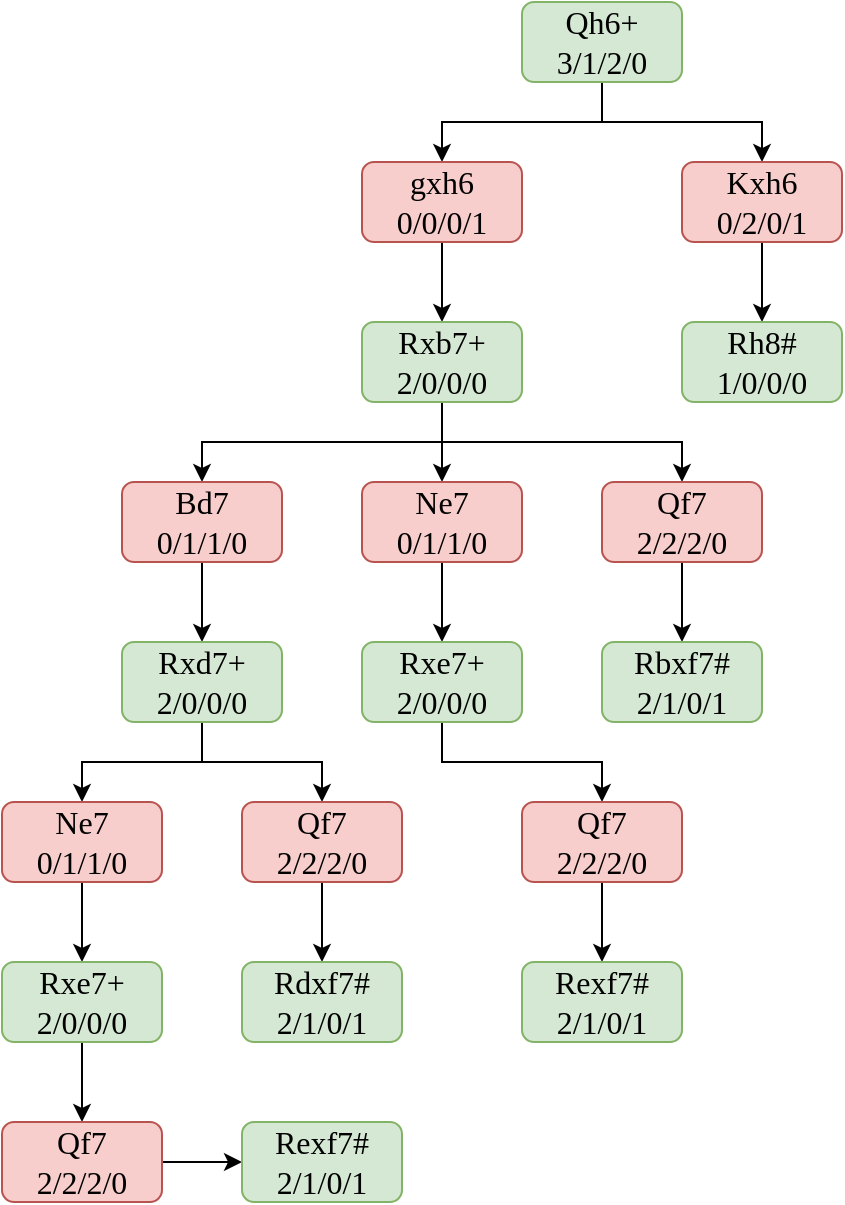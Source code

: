 <mxfile version="24.4.8" type="device">
  <diagram name="Page-1" id="XL02Ip0AQlzXRbUtfJpO">
    <mxGraphModel dx="1323" dy="747" grid="1" gridSize="10" guides="1" tooltips="1" connect="1" arrows="1" fold="1" page="1" pageScale="1" pageWidth="850" pageHeight="1100" math="0" shadow="0">
      <root>
        <mxCell id="0" />
        <mxCell id="1" parent="0" />
        <mxCell id="v_L1f3dkDZgrAzcISWoP-10" style="edgeStyle=orthogonalEdgeStyle;rounded=0;orthogonalLoop=1;jettySize=auto;html=1;entryX=0.5;entryY=0;entryDx=0;entryDy=0;strokeWidth=1;fontFamily=Times New Roman;fontSize=16;" parent="1" source="v_L1f3dkDZgrAzcISWoP-1" target="v_L1f3dkDZgrAzcISWoP-3" edge="1">
          <mxGeometry relative="1" as="geometry" />
        </mxCell>
        <mxCell id="v_L1f3dkDZgrAzcISWoP-11" style="edgeStyle=orthogonalEdgeStyle;rounded=0;orthogonalLoop=1;jettySize=auto;html=1;strokeWidth=1;fontFamily=Times New Roman;fontSize=16;" parent="1" source="v_L1f3dkDZgrAzcISWoP-1" target="v_L1f3dkDZgrAzcISWoP-2" edge="1">
          <mxGeometry relative="1" as="geometry" />
        </mxCell>
        <mxCell id="v_L1f3dkDZgrAzcISWoP-1" value="&lt;div&gt;Qh6+&lt;/div&gt;&lt;div&gt;3/1/2/0&lt;br&gt;&lt;/div&gt;" style="rounded=1;whiteSpace=wrap;html=1;fillColor=#d5e8d4;strokeColor=#82b366;strokeWidth=1;fontFamily=Times New Roman;fontSize=16;" parent="1" vertex="1">
          <mxGeometry x="360" y="80" width="80" height="40" as="geometry" />
        </mxCell>
        <mxCell id="v_L1f3dkDZgrAzcISWoP-9" style="edgeStyle=orthogonalEdgeStyle;rounded=0;orthogonalLoop=1;jettySize=auto;html=1;entryX=0.5;entryY=0;entryDx=0;entryDy=0;strokeWidth=1;fontFamily=Times New Roman;fontSize=16;" parent="1" source="v_L1f3dkDZgrAzcISWoP-2" target="v_L1f3dkDZgrAzcISWoP-5" edge="1">
          <mxGeometry relative="1" as="geometry" />
        </mxCell>
        <mxCell id="v_L1f3dkDZgrAzcISWoP-2" value="&lt;div&gt;Kxh6&lt;/div&gt;&lt;div&gt;0/2/0/1&lt;/div&gt;" style="rounded=1;whiteSpace=wrap;html=1;fillColor=#f8cecc;strokeColor=#b85450;strokeWidth=1;fontFamily=Times New Roman;fontSize=16;" parent="1" vertex="1">
          <mxGeometry x="440" y="160" width="80" height="40" as="geometry" />
        </mxCell>
        <mxCell id="v_L1f3dkDZgrAzcISWoP-8" style="edgeStyle=orthogonalEdgeStyle;rounded=0;orthogonalLoop=1;jettySize=auto;html=1;entryX=0.5;entryY=0;entryDx=0;entryDy=0;strokeWidth=1;fontFamily=Times New Roman;fontSize=16;" parent="1" source="v_L1f3dkDZgrAzcISWoP-3" target="v_L1f3dkDZgrAzcISWoP-4" edge="1">
          <mxGeometry relative="1" as="geometry" />
        </mxCell>
        <mxCell id="v_L1f3dkDZgrAzcISWoP-3" value="&lt;div style=&quot;font-size: 16px;&quot;&gt;gxh6&lt;/div&gt;&lt;div style=&quot;font-size: 16px;&quot;&gt;0/0/0/1&lt;br style=&quot;font-size: 16px;&quot;&gt;&lt;/div&gt;" style="rounded=1;whiteSpace=wrap;html=1;fillColor=#f8cecc;strokeColor=#b85450;strokeWidth=1;fontFamily=Times New Roman;fontSize=16;" parent="1" vertex="1">
          <mxGeometry x="280" y="160" width="80" height="40" as="geometry" />
        </mxCell>
        <mxCell id="8mbXhJZePym7Iffv36NV-22" style="edgeStyle=orthogonalEdgeStyle;rounded=0;orthogonalLoop=1;jettySize=auto;html=1;entryX=0.5;entryY=0;entryDx=0;entryDy=0;" edge="1" parent="1" source="v_L1f3dkDZgrAzcISWoP-4" target="8mbXhJZePym7Iffv36NV-2">
          <mxGeometry relative="1" as="geometry">
            <Array as="points">
              <mxPoint x="320" y="300" />
              <mxPoint x="440" y="300" />
            </Array>
          </mxGeometry>
        </mxCell>
        <mxCell id="8mbXhJZePym7Iffv36NV-23" style="edgeStyle=orthogonalEdgeStyle;rounded=0;orthogonalLoop=1;jettySize=auto;html=1;entryX=0.5;entryY=0;entryDx=0;entryDy=0;" edge="1" parent="1" source="v_L1f3dkDZgrAzcISWoP-4" target="8mbXhJZePym7Iffv36NV-8">
          <mxGeometry relative="1" as="geometry">
            <Array as="points">
              <mxPoint x="320" y="300" />
              <mxPoint x="200" y="300" />
            </Array>
          </mxGeometry>
        </mxCell>
        <mxCell id="8mbXhJZePym7Iffv36NV-24" style="edgeStyle=orthogonalEdgeStyle;rounded=0;orthogonalLoop=1;jettySize=auto;html=1;entryX=0.5;entryY=0;entryDx=0;entryDy=0;" edge="1" parent="1" source="v_L1f3dkDZgrAzcISWoP-4" target="8mbXhJZePym7Iffv36NV-5">
          <mxGeometry relative="1" as="geometry" />
        </mxCell>
        <mxCell id="v_L1f3dkDZgrAzcISWoP-4" value="&lt;div&gt;Rxb7+&lt;/div&gt;&lt;div&gt;2/0/0/0&lt;br&gt;&lt;/div&gt;" style="rounded=1;whiteSpace=wrap;html=1;fillColor=#d5e8d4;strokeColor=#82b366;strokeWidth=1;fontFamily=Times New Roman;fontSize=16;" parent="1" vertex="1">
          <mxGeometry x="280" y="240" width="80" height="40" as="geometry" />
        </mxCell>
        <mxCell id="v_L1f3dkDZgrAzcISWoP-5" value="&lt;div style=&quot;font-size: 16px;&quot;&gt;Rh8#&lt;/div&gt;&lt;div style=&quot;font-size: 16px;&quot;&gt;1/0/0/0&lt;br style=&quot;font-size: 16px;&quot;&gt;&lt;/div&gt;" style="rounded=1;whiteSpace=wrap;html=1;fillColor=#d5e8d4;strokeColor=#82b366;strokeWidth=1;fontFamily=Times New Roman;fontSize=16;" parent="1" vertex="1">
          <mxGeometry x="440" y="240" width="80" height="40" as="geometry" />
        </mxCell>
        <mxCell id="8mbXhJZePym7Iffv36NV-1" style="edgeStyle=orthogonalEdgeStyle;rounded=0;orthogonalLoop=1;jettySize=auto;html=1;entryX=0.5;entryY=0;entryDx=0;entryDy=0;strokeWidth=1;fontFamily=Times New Roman;fontSize=16;" edge="1" source="8mbXhJZePym7Iffv36NV-2" target="8mbXhJZePym7Iffv36NV-3" parent="1">
          <mxGeometry relative="1" as="geometry" />
        </mxCell>
        <mxCell id="8mbXhJZePym7Iffv36NV-2" value="&lt;div&gt;Qf7&lt;/div&gt;&lt;div&gt;2/2/2/0&lt;br&gt;&lt;/div&gt;" style="rounded=1;whiteSpace=wrap;html=1;fillColor=#f8cecc;strokeColor=#b85450;strokeWidth=1;fontFamily=Times New Roman;fontSize=16;" vertex="1" parent="1">
          <mxGeometry x="400" y="320" width="80" height="40" as="geometry" />
        </mxCell>
        <mxCell id="8mbXhJZePym7Iffv36NV-3" value="&lt;div&gt;Rbxf7#&lt;/div&gt;&lt;div&gt;2/1/0/1&lt;br&gt;&lt;/div&gt;" style="rounded=1;whiteSpace=wrap;html=1;fillColor=#d5e8d4;strokeColor=#82b366;strokeWidth=1;fontFamily=Times New Roman;fontSize=16;" vertex="1" parent="1">
          <mxGeometry x="400" y="400" width="80" height="40" as="geometry" />
        </mxCell>
        <mxCell id="8mbXhJZePym7Iffv36NV-4" style="edgeStyle=orthogonalEdgeStyle;rounded=0;orthogonalLoop=1;jettySize=auto;html=1;entryX=0.5;entryY=0;entryDx=0;entryDy=0;strokeWidth=1;fontFamily=Times New Roman;fontSize=16;" edge="1" source="8mbXhJZePym7Iffv36NV-5" target="8mbXhJZePym7Iffv36NV-6" parent="1">
          <mxGeometry relative="1" as="geometry" />
        </mxCell>
        <mxCell id="8mbXhJZePym7Iffv36NV-5" value="&lt;div&gt;Ne7&lt;/div&gt;&lt;div&gt;0/1/1/0&lt;br&gt;&lt;/div&gt;" style="rounded=1;whiteSpace=wrap;html=1;fillColor=#f8cecc;strokeColor=#b85450;strokeWidth=1;fontFamily=Times New Roman;fontSize=16;" vertex="1" parent="1">
          <mxGeometry x="280" y="320" width="80" height="40" as="geometry" />
        </mxCell>
        <mxCell id="8mbXhJZePym7Iffv36NV-25" style="edgeStyle=orthogonalEdgeStyle;rounded=0;orthogonalLoop=1;jettySize=auto;html=1;" edge="1" parent="1" source="8mbXhJZePym7Iffv36NV-6" target="8mbXhJZePym7Iffv36NV-11">
          <mxGeometry relative="1" as="geometry" />
        </mxCell>
        <mxCell id="8mbXhJZePym7Iffv36NV-6" value="&lt;div&gt;Rxe7+&lt;/div&gt;&lt;div&gt;2/0/0/0&lt;br&gt;&lt;/div&gt;" style="rounded=1;whiteSpace=wrap;html=1;fillColor=#d5e8d4;strokeColor=#82b366;strokeWidth=1;fontFamily=Times New Roman;fontSize=16;" vertex="1" parent="1">
          <mxGeometry x="280" y="400" width="80" height="40" as="geometry" />
        </mxCell>
        <mxCell id="8mbXhJZePym7Iffv36NV-7" style="edgeStyle=orthogonalEdgeStyle;rounded=0;orthogonalLoop=1;jettySize=auto;html=1;entryX=0.5;entryY=0;entryDx=0;entryDy=0;strokeWidth=1;fontFamily=Times New Roman;fontSize=16;" edge="1" source="8mbXhJZePym7Iffv36NV-8" target="8mbXhJZePym7Iffv36NV-9" parent="1">
          <mxGeometry relative="1" as="geometry" />
        </mxCell>
        <mxCell id="8mbXhJZePym7Iffv36NV-8" value="&lt;div&gt;Bd7&lt;/div&gt;&lt;div&gt;0/1/1/0&lt;br&gt;&lt;/div&gt;" style="rounded=1;whiteSpace=wrap;html=1;fillColor=#f8cecc;strokeColor=#b85450;strokeWidth=1;fontFamily=Times New Roman;fontSize=16;" vertex="1" parent="1">
          <mxGeometry x="160" y="320" width="80" height="40" as="geometry" />
        </mxCell>
        <mxCell id="8mbXhJZePym7Iffv36NV-26" style="edgeStyle=orthogonalEdgeStyle;rounded=0;orthogonalLoop=1;jettySize=auto;html=1;" edge="1" parent="1" source="8mbXhJZePym7Iffv36NV-9" target="8mbXhJZePym7Iffv36NV-17">
          <mxGeometry relative="1" as="geometry" />
        </mxCell>
        <mxCell id="8mbXhJZePym7Iffv36NV-27" style="edgeStyle=orthogonalEdgeStyle;rounded=0;orthogonalLoop=1;jettySize=auto;html=1;entryX=0.5;entryY=0;entryDx=0;entryDy=0;" edge="1" parent="1" source="8mbXhJZePym7Iffv36NV-9" target="8mbXhJZePym7Iffv36NV-14">
          <mxGeometry relative="1" as="geometry" />
        </mxCell>
        <mxCell id="8mbXhJZePym7Iffv36NV-9" value="&lt;div&gt;Rxd7+&lt;/div&gt;&lt;div&gt;2/0/0/0&lt;br&gt;&lt;/div&gt;" style="rounded=1;whiteSpace=wrap;html=1;fillColor=#d5e8d4;strokeColor=#82b366;strokeWidth=1;fontFamily=Times New Roman;fontSize=16;" vertex="1" parent="1">
          <mxGeometry x="160" y="400" width="80" height="40" as="geometry" />
        </mxCell>
        <mxCell id="8mbXhJZePym7Iffv36NV-10" style="edgeStyle=orthogonalEdgeStyle;rounded=0;orthogonalLoop=1;jettySize=auto;html=1;entryX=0.5;entryY=0;entryDx=0;entryDy=0;strokeWidth=1;fontFamily=Times New Roman;fontSize=16;" edge="1" source="8mbXhJZePym7Iffv36NV-11" target="8mbXhJZePym7Iffv36NV-12" parent="1">
          <mxGeometry relative="1" as="geometry" />
        </mxCell>
        <mxCell id="8mbXhJZePym7Iffv36NV-11" value="&lt;div&gt;Qf7&lt;/div&gt;&lt;div&gt;2/2/2/0&lt;br&gt;&lt;/div&gt;" style="rounded=1;whiteSpace=wrap;html=1;fillColor=#f8cecc;strokeColor=#b85450;strokeWidth=1;fontFamily=Times New Roman;fontSize=16;" vertex="1" parent="1">
          <mxGeometry x="360" y="480" width="80" height="40" as="geometry" />
        </mxCell>
        <mxCell id="8mbXhJZePym7Iffv36NV-12" value="&lt;div&gt;Rexf7#&lt;/div&gt;&lt;div&gt;2/1/0/1&lt;br&gt;&lt;/div&gt;" style="rounded=1;whiteSpace=wrap;html=1;fillColor=#d5e8d4;strokeColor=#82b366;strokeWidth=1;fontFamily=Times New Roman;fontSize=16;" vertex="1" parent="1">
          <mxGeometry x="360" y="560" width="80" height="40" as="geometry" />
        </mxCell>
        <mxCell id="8mbXhJZePym7Iffv36NV-13" style="edgeStyle=orthogonalEdgeStyle;rounded=0;orthogonalLoop=1;jettySize=auto;html=1;entryX=0.5;entryY=0;entryDx=0;entryDy=0;strokeWidth=1;fontFamily=Times New Roman;fontSize=16;" edge="1" source="8mbXhJZePym7Iffv36NV-14" target="8mbXhJZePym7Iffv36NV-15" parent="1">
          <mxGeometry relative="1" as="geometry" />
        </mxCell>
        <mxCell id="8mbXhJZePym7Iffv36NV-14" value="&lt;div&gt;Ne7&lt;/div&gt;&lt;div&gt;0/1/1/0&lt;br&gt;&lt;/div&gt;" style="rounded=1;whiteSpace=wrap;html=1;fillColor=#f8cecc;strokeColor=#b85450;strokeWidth=1;fontFamily=Times New Roman;fontSize=16;" vertex="1" parent="1">
          <mxGeometry x="100" y="480" width="80" height="40" as="geometry" />
        </mxCell>
        <mxCell id="8mbXhJZePym7Iffv36NV-28" style="edgeStyle=orthogonalEdgeStyle;rounded=0;orthogonalLoop=1;jettySize=auto;html=1;entryX=0.5;entryY=0;entryDx=0;entryDy=0;" edge="1" parent="1" source="8mbXhJZePym7Iffv36NV-15" target="8mbXhJZePym7Iffv36NV-20">
          <mxGeometry relative="1" as="geometry" />
        </mxCell>
        <mxCell id="8mbXhJZePym7Iffv36NV-15" value="&lt;div&gt;Rxe7+&lt;/div&gt;2/0/0/0" style="rounded=1;whiteSpace=wrap;html=1;fillColor=#d5e8d4;strokeColor=#82b366;strokeWidth=1;fontFamily=Times New Roman;fontSize=16;" vertex="1" parent="1">
          <mxGeometry x="100" y="560" width="80" height="40" as="geometry" />
        </mxCell>
        <mxCell id="8mbXhJZePym7Iffv36NV-16" style="edgeStyle=orthogonalEdgeStyle;rounded=0;orthogonalLoop=1;jettySize=auto;html=1;entryX=0.5;entryY=0;entryDx=0;entryDy=0;strokeWidth=1;fontFamily=Times New Roman;fontSize=16;" edge="1" source="8mbXhJZePym7Iffv36NV-17" target="8mbXhJZePym7Iffv36NV-18" parent="1">
          <mxGeometry relative="1" as="geometry" />
        </mxCell>
        <mxCell id="8mbXhJZePym7Iffv36NV-17" value="&lt;div&gt;Qf7&lt;/div&gt;&lt;div&gt;2/2/2/0&lt;br&gt;&lt;/div&gt;" style="rounded=1;whiteSpace=wrap;html=1;fillColor=#f8cecc;strokeColor=#b85450;strokeWidth=1;fontFamily=Times New Roman;fontSize=16;" vertex="1" parent="1">
          <mxGeometry x="220" y="480" width="80" height="40" as="geometry" />
        </mxCell>
        <mxCell id="8mbXhJZePym7Iffv36NV-18" value="&lt;div&gt;Rdxf7#&lt;/div&gt;&lt;div&gt;2/1/0/1&lt;br&gt;&lt;/div&gt;" style="rounded=1;whiteSpace=wrap;html=1;fillColor=#d5e8d4;strokeColor=#82b366;strokeWidth=1;fontFamily=Times New Roman;fontSize=16;" vertex="1" parent="1">
          <mxGeometry x="220" y="560" width="80" height="40" as="geometry" />
        </mxCell>
        <mxCell id="8mbXhJZePym7Iffv36NV-19" style="edgeStyle=orthogonalEdgeStyle;rounded=0;orthogonalLoop=1;jettySize=auto;html=1;entryX=0;entryY=0.5;entryDx=0;entryDy=0;strokeWidth=1;fontFamily=Times New Roman;fontSize=16;" edge="1" source="8mbXhJZePym7Iffv36NV-20" target="8mbXhJZePym7Iffv36NV-21" parent="1">
          <mxGeometry relative="1" as="geometry" />
        </mxCell>
        <mxCell id="8mbXhJZePym7Iffv36NV-20" value="&lt;div&gt;Qf7&lt;/div&gt;&lt;div&gt;2/2/2/0&lt;br&gt;&lt;/div&gt;" style="rounded=1;whiteSpace=wrap;html=1;fillColor=#f8cecc;strokeColor=#b85450;strokeWidth=1;fontFamily=Times New Roman;fontSize=16;" vertex="1" parent="1">
          <mxGeometry x="100" y="640" width="80" height="40" as="geometry" />
        </mxCell>
        <mxCell id="8mbXhJZePym7Iffv36NV-21" value="&lt;div&gt;Rexf7#&lt;/div&gt;&lt;div&gt;2/1/0/1&lt;br&gt;&lt;/div&gt;" style="rounded=1;whiteSpace=wrap;html=1;fillColor=#d5e8d4;strokeColor=#82b366;strokeWidth=1;fontFamily=Times New Roman;fontSize=16;" vertex="1" parent="1">
          <mxGeometry x="220" y="640" width="80" height="40" as="geometry" />
        </mxCell>
      </root>
    </mxGraphModel>
  </diagram>
</mxfile>
